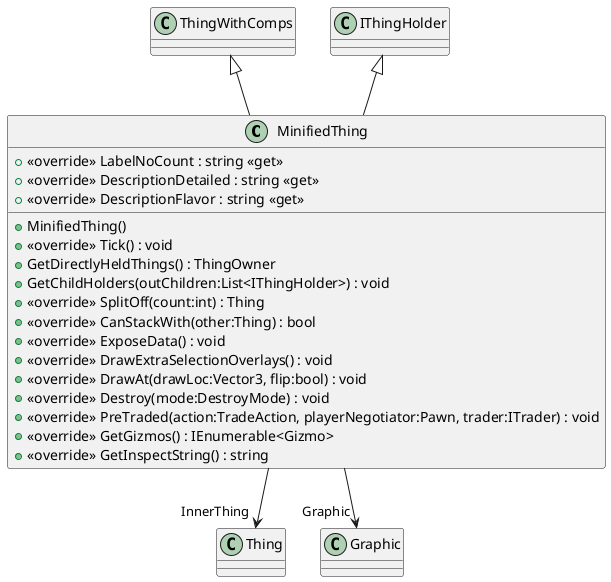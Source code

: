 @startuml
class MinifiedThing {
    + <<override>> LabelNoCount : string <<get>>
    + <<override>> DescriptionDetailed : string <<get>>
    + <<override>> DescriptionFlavor : string <<get>>
    + MinifiedThing()
    + <<override>> Tick() : void
    + GetDirectlyHeldThings() : ThingOwner
    + GetChildHolders(outChildren:List<IThingHolder>) : void
    + <<override>> SplitOff(count:int) : Thing
    + <<override>> CanStackWith(other:Thing) : bool
    + <<override>> ExposeData() : void
    + <<override>> DrawExtraSelectionOverlays() : void
    + <<override>> DrawAt(drawLoc:Vector3, flip:bool) : void
    + <<override>> Destroy(mode:DestroyMode) : void
    + <<override>> PreTraded(action:TradeAction, playerNegotiator:Pawn, trader:ITrader) : void
    + <<override>> GetGizmos() : IEnumerable<Gizmo>
    + <<override>> GetInspectString() : string
}
ThingWithComps <|-- MinifiedThing
IThingHolder <|-- MinifiedThing
MinifiedThing --> "InnerThing" Thing
MinifiedThing --> "Graphic" Graphic
@enduml
